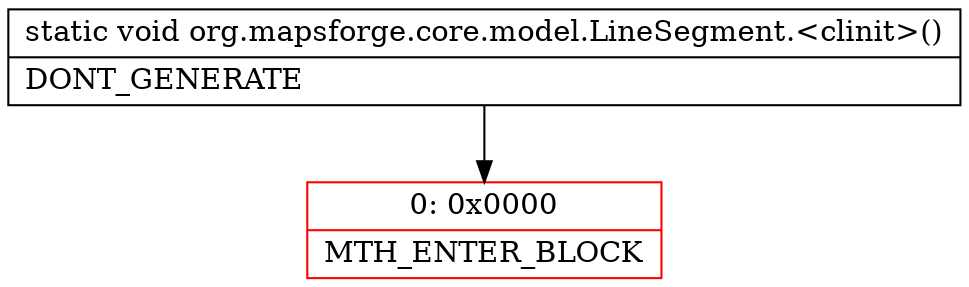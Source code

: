 digraph "CFG fororg.mapsforge.core.model.LineSegment.\<clinit\>()V" {
subgraph cluster_Region_1113067811 {
label = "R(0)";
node [shape=record,color=blue];
}
Node_0 [shape=record,color=red,label="{0\:\ 0x0000|MTH_ENTER_BLOCK\l}"];
MethodNode[shape=record,label="{static void org.mapsforge.core.model.LineSegment.\<clinit\>()  | DONT_GENERATE\l}"];
MethodNode -> Node_0;
}


